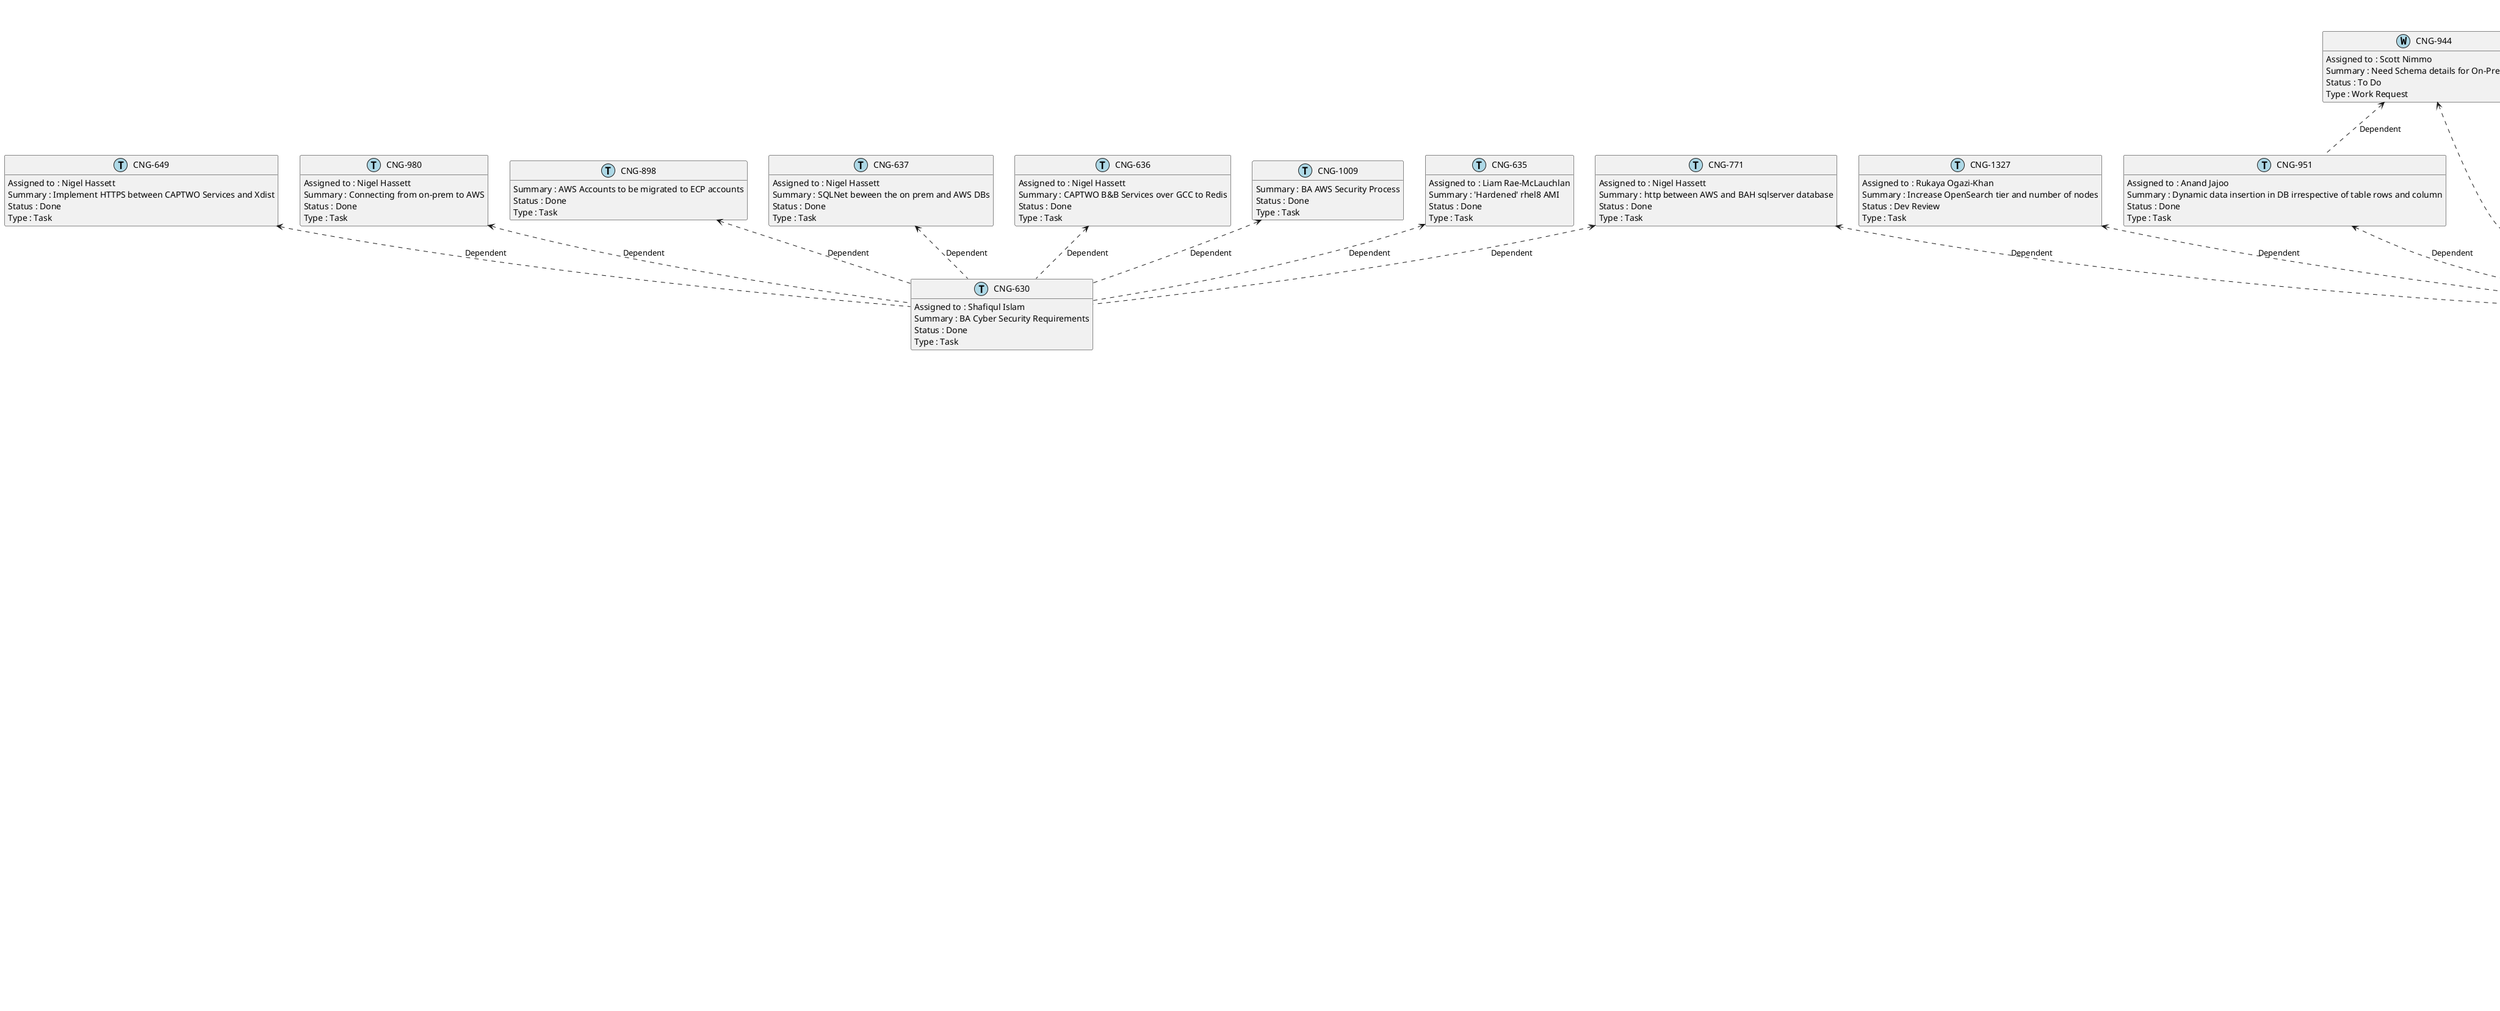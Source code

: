 @startuml
'https://plantuml.com/class-diagram

' GENERATE CLASS DIAGRAM ===========
' Generated at    : Fri May 03 10:09:58 CEST 2024

title Jira Tickets for Link Type Dependent
hide empty members

legend
Jira Ticket Status
----
(QA) : 2
(IN UAT) : 2
(In Review (migrated)) : 1
(Done) : 147
(To Do) : 72
(Dev Review) : 3
(In Progress) : 43
(In System Test) : 1
(Resolved (Closed)) : 2
(Design Review) : 3
----
Jira Ticket Types
----
(Task) : 220
(Work Request) : 1
(Bug) : 3
(Sub-task) : 50
(Impediment (Issue)) : 2
end legend


' Tickets =======
class "CNG-1327" << (T,lightblue) >> {
  Assigned to : Rukaya Ogazi-Khan
  Summary : Increase OpenSearch tier and number of nodes 
  Status : Dev Review
  Type : Task
}

class "CNG-1204" << (T,lightblue) >> {
  Assigned to : Paolo Brunasti
  Summary : Check Docker Image Source
  Status : Done
  Type : Task
}

class "CNG-530" << (T,lightblue) >> {
  Assigned to : Rukaya Ogazi-Khan
  Summary : Integrating SonarCloud into CI/CD Pipeline
  Status : To Do
  Type : Task
}

class "CNG-771" << (T,lightblue) >> {
  Assigned to : Nigel Hassett
  Summary : http between AWS and BAH sqlserver database
  Status : Done
  Type : Task
}

class "CNG-1205" << (T,lightblue) >> {
  Assigned to : Sivagami S
  Summary : POC for Open Search Ingestion pipeline
  Status : Done
  Type : Task
}

class "CNG-1202" << (T,lightblue) >> {
  Assigned to : Sivagami S
  Summary : Test the connectivity for OS endpoint from stack04
  Status : To Do
  Type : Task
}

class "CNG-773" << (T,lightblue) >> {
  Assigned to : Merin Joseph
  Summary : CNG - Batch (CAPTWO) - Impacted Component - LLD, Service -CR -Special Offers- Impact and Analysis 
  Status : In Progress
  Type : Task
}

class "CNG-531" << (T,lightblue) >> {
  Assigned to : Anand Dixit
  Summary : Send Full API LLD to Iberia when fully complete
  Status : To Do
  Type : Task
}

class "CNG-533" << (T,lightblue) >> {
  Assigned to : Anand Dixit
  Summary : Burst and Batch Controller- CAP2-ASY04-42 release 
  Status : In Progress
  Type : Task
}

class "CNG-657" << (I,orange) >> {
  Assigned to : Shafiqul Islam
  Summary : CNG - Housekeeping - Impacted Component - On Premise Database, Infrastructure/Connectivity/Version-1 Tasks - housekeeping connectivity to on prem database to be fixed by Version 1 
  Status : Resolved (Closed)
  Type : Impediment (Issue)
}

class "CNG-535" << (T,lightblue) >> {
  Assigned to : Anand Dixit
  Summary : Live server log analysis for SOLR responses.
  Status : Done
  Type : Task
}

class "CNG-898" << (T,lightblue) >> {
  Summary : AWS Accounts to be migrated to ECP accounts
  Status : Done
  Type : Task
}

class "CNG-656" << (I,orange) >> {
  Assigned to : Shafiqul Islam
  Summary : Reg connectivity between higher env and ELK stack for reg/UAT, pre live and live to be checked by Version 1 
  Status : Resolved (Closed)
  Type : Impediment (Issue)
}

class "CNG-670" << (S,lightblue) >> {
  Assigned to : Merin Joseph
  Summary : Merin to check with monitoring team on increasing threshold limit for monitor from 500.
  Status : To Do
  Type : Sub-task
}

class "CNG-548" << (T,lightblue) >> {
  Assigned to : Sushant Khandelwal
  Summary : B/W compatible SOLR UAT set up
  Status : In Progress
  Type : Task
}

class "CNG-1217" << (T,lightblue) >> {
  Assigned to : Rukaya Ogazi-Khan
  Summary : Create DNS Design
  Status : To Do
  Type : Task
}

class "CNG-1218" << (T,lightblue) >> {
  Assigned to : Nigel Hassett
  Summary : Raise DNS Request to CSC
  Status : To Do
  Type : Task
}

class "CNG-785" << (T,lightblue) >> {
  Assigned to : BharathKum Sarangarajan
  Summary : Endpoint update in Akamai
  Status : In Progress
  Type : Task
}

class "CNG-542" << (T,lightblue) >> {
  Assigned to : Abinaya Arumugasamy
  Summary : Solr - XML & JSON Response Format Analysis & Requirements 
  Status : Done
  Type : Task
}

class "CNG-786" << (T,lightblue) >> {
  Summary : SOLR API Response Time
  Status : To Do
  Type : Task
}

class "CNG-789" << (T,lightblue) >> {
  Summary : Hotel Packages Service
  Status : Done
  Type : Task
}

class "CNG-547" << (T,lightblue) >> {
  Assigned to : Abinaya Arumugasamy
  Summary : B/W compatible SIP UAT set up
  Status : Done
  Type : Task
}

class "CNG-667" << (S,lightblue) >> {
  Summary : batch jobs need to be in place before loud live
  Status : In Progress
  Type : Sub-task
}

class "CNG-637" << (T,lightblue) >> {
  Assigned to : Nigel Hassett
  Summary : SQLNet beween the on prem and AWS DBs
  Status : Done
  Type : Task
}

class "CNG-636" << (T,lightblue) >> {
  Assigned to : Nigel Hassett
  Summary : CAPTWO B&B Services over GCC to Redis
  Status : Done
  Type : Task
}

class "CNG-757" << (S,lightblue) >> {
  Summary : Other Common Components in AWS 
  Status : Done
  Type : Sub-task
}

class "CNG-1309" << (T,lightblue) >> {
  Assigned to : Shafiqul Islam
  Summary : Raise Requests for Staging ECP AWS Account
  Status : To Do
  Type : Task
}

class "CNG-638" << (T,lightblue) >> {
  Assigned to : Sushant Khandelwal
  Summary : Error code mismatches identified - Design SIP API
  Status : Done
  Type : Task
}

class "CNG-1307" << (T,lightblue) >> {
  Assigned to : Shafiqul Islam
  Summary : Raise Requests for Dev ECP AWS Account
  Status : Done
  Type : Task
}

class "CNG-1308" << (T,lightblue) >> {
  Assigned to : Shafiqul Islam
  Summary : Raise Requests for Test/UAT ECP AWS Account
  Status : To Do
  Type : Task
}

class "CNG-1306" << (T,lightblue) >> {
  Assigned to : BharathKum Sarangarajan
  Summary : Deploy Final Version of Code to Fargate
  Status : Done
  Type : Task
}

class "CNG-750" << (S,lightblue) >> {
  Summary : Car Packages (FC) & Cars Only (CO) Layer
  Status : Done
  Type : Sub-task
}

class "CNG-1303" << (T,lightblue) >> {
  Assigned to : Rukaya Ogazi-Khan
  Summary : AWS Release Strategy 
  Status : To Do
  Type : Task
}

class "CNG-870" << (T,lightblue) >> {
  Assigned to : Rukaya Ogazi-Khan
  Summary : AWS Application Configuration Automation
  Status : To Do
  Type : Task
}

class "CNG-752" << (S,lightblue) >> {
  Summary : Logging Mechanism
  Status : Done
  Type : Sub-task
}

class "CNG-873" << (T,lightblue) >> {
  Assigned to : Paolo Brunasti
  Summary : Design Tracker 
  Status : In Progress
  Type : Task
}

class "CNG-630" << (T,lightblue) >> {
  Assigned to : Shafiqul Islam
  Summary : BA Cyber Security Requirements 
  Status : Done
  Type : Task
}

class "CNG-1302" << (T,lightblue) >> {
  Assigned to : BharathKum Sarangarajan
  Summary : Resolve Issuse Identified by SonarCloud
  Status : Done
  Type : Task
}

class "CNG-875" << (T,lightblue) >> {
  Assigned to : BharathKum Sarangarajan
  Summary : Version 1 Questions 
  Status : Done
  Type : Task
}

class "CNG-754" << (S,lightblue) >> {
  Assigned to : Amreen Fathima
  Summary : API Gateway
  Status : Done
  Type : Sub-task
}

class "CNG-874" << (T,lightblue) >> {
  Assigned to : Abdul Kader Nabil
  Summary : CNG - SOLR API- Impacted Component - LLD, Layers, Lambda - CR - b/w Solr ^ (boost) Logic
  Status : In Progress
  Type : Task
}

class "CNG-998" << (T,lightblue) >> {
  Summary : AWS Lambda - Staging Requirements 
  Status : Done
  Type : Task
}

class "CNG-756" << (S,lightblue) >> {
  Assigned to : Sushant Khandelwal
  Summary : Application Load Balancer 
  Status : Done
  Type : Sub-task
}

class "CNG-635" << (T,lightblue) >> {
  Assigned to : Liam Rae-McLauchlan
  Summary : 'Hardened' rhel8 AMI 
  Status : Done
  Type : Task
}

class "CNG-634" << (T,lightblue) >> {
  Assigned to : Nigel Hassett
  Summary : resolve connectivity from captwov2 stack 4 batch controller to call xdist APC
  Status : Done
  Type : Task
}

class "CNG-527" << (T,lightblue) >> {
  Assigned to : Sushant Khandelwal
  Summary : Expiry time for messages in Redis
  Status : Done
  Type : Task
}

class "CNG-528" << (T,lightblue) >> {
  Assigned to : Sushant Khandelwal
  Summary : CNG - Batch - Redis - ST -Redis error monitoring in Batch Controller
  Status : Done
  Type : Task
}

class "CNG-649" << (T,lightblue) >> {
  Assigned to : Nigel Hassett
  Summary : Implement HTTPS between CAPTWO Services and Xdist
  Status : Done
  Type : Task
}

class "CNG-761" << (T,lightblue) >> {
  Summary : B/W compatible SOLR/SIP API environment set up/config
  Status : Done
  Type : Task
}

class "CNG-760" << (T,lightblue) >> {
  Assigned to : Shafiqul Islam
  Summary : CNG - Housekeeping - Impacted Component - Infrastructure/Connectivity/Version-1 Tasks Housekeeping Connectivity
  Status : In Progress
  Type : Task
}

class "CNG-884" << (T,lightblue) >> {
  Assigned to : Jayanth Vignesh
  Summary : SIP build external review comments incorporation 
  Status : Done
  Type : Task
}

class "CNG-1310" << (T,lightblue) >> {
  Assigned to : Shafiqul Islam
  Summary : Raise Requests for Prod ECP AWS Account
  Status : To Do
  Type : Task
}

class "CNG-1311" << (T,lightblue) >> {
  Summary : Raise Firewall Rules for ECP AWS Accounts 
  Status : To Do
  Type : Task
}

class "CNG-643" << (T,lightblue) >> {
  Assigned to : Amreen Fathima
  Summary : SOLR test scripts preparation and review 
  Status : Done
  Type : Task
}

class "CNG-645" << (T,lightblue) >> {
  Assigned to : Jayanth Vignesh
  Summary : CNG - SOLR API -  CR - SOLR javabin response format 
  Status : In Progress
  Type : Task
}

class "CNG-581" << (S,lightblue) >> {
  Assigned to : Abdul Kader Nabil
  Summary : Analysis of different Pax mix from the cache & age ranges in Full API
  Status : Done
  Type : Sub-task
}

class "CNG-580" << (S,lightblue) >> {
  Assigned to : Nigel Hassett
  Summary : Live server log user analysis for SOLR responses for bahpricefeed handlers 
  Status : Done
  Type : Sub-task
}

class "CNG-583" << (S,lightblue) >> {
  Assigned to : Merin Joseph
  Summary : SIP B/W Compatible API Design
  Status : Done
  Type : Sub-task
}

class "CNG-1095" << (T,lightblue) >> {
  Assigned to : BharathKum Sarangarajan
  Summary : Update CNG-AWS Configurations 
  Status : Done
  Type : Task
}

class "CNG-590" << (S,lightblue) >> {
  Assigned to : Shafiqul Islam
  Summary : BA Holidays Pricing Cache API (Full API) - Build
  Status : To Do
  Type : Sub-task
}

class "CNG-1096" << (T,lightblue) >> {
  Assigned to : BharathKum Sarangarajan
  Summary : Reformat LLD 
  Status : Done
  Type : Task
}

class "CNG-592" << (S,lightblue) >> {
  Assigned to : Anand Dixit
  Summary : Full API UAT
  Status : To Do
  Type : Sub-task
}

class "CNG-1094" << (T,lightblue) >> {
  Assigned to : BharathKum Sarangarajan
  Summary : Revise LLD to make it more concise 
  Status : Done
  Type : Task
}

class "CNG-909" << (T,lightblue) >> {
  Assigned to : BharathKum Sarangarajan
  Summary : SOLR - AWS Environment Variables & Configuration Parameters
  Status : Done
  Type : Task
}

class "CNG-908" << (T,lightblue) >> {
  Assigned to : BharathKum Sarangarajan
  Summary : Cache Endpoint Access Configuration
  Status : In Progress
  Type : Task
}

class "CNG-903" << (T,lightblue) >> {
  Summary : Implement NFRs
  Status : Done
  Type : Task
}

class "CNG-902" << (T,lightblue) >> {
  Assigned to : Rukaya Ogazi-Khan
  Summary : Cache Endpoint Access Configuration Automation
  Status : To Do
  Type : Task
}

class "CNG-904" << (B,red) >> {
  Assigned to : Sulafa Malik
  Summary : Difference in SOLR response between Live and Dev when the resultset is empty
  Status : IN UAT
  Type : Bug
}

class "CNG-585" << (S,lightblue) >> {
  Assigned to : Anand Dixit
  Summary : SIP B/W Compatible API SIT
  Status : Done
  Type : Sub-task
}

class "CNG-584" << (S,lightblue) >> {
  Assigned to : Merin Joseph
  Summary : SIP B/W Compatible API Build
  Status : Done
  Type : Sub-task
}

class "CNG-586" << (S,lightblue) >> {
  Assigned to : Anand Dixit
  Summary : SIP UAT
  Status : Done
  Type : Sub-task
}

class "CNG-589" << (S,lightblue) >> {
  Assigned to : Shafiqul Islam
  Summary : BA Holidays Pricing Cache API (Full API) - Design
  Status : In Progress
  Type : Sub-task
}

class "CNG-1099" << (T,lightblue) >> {
  Assigned to : BharathKum Sarangarajan
  Summary : Transfer CNG-AWS Configurations file to Confluence 
  Status : Done
  Type : Task
}

class "CNG-1185" << (T,lightblue) >> {
  Assigned to : Rukaya Ogazi-Khan
  Summary : AWS Support Requirements
  Status : To Do
  Type : Task
}

class "CNG-1186" << (T,lightblue) >> {
  Assigned to : Shafiqul Islam
  Summary : End to End Support Model
  Status : In Progress
  Type : Task
}

class "CNG-1184" << (T,lightblue) >> {
  Assigned to : Rukaya Ogazi-Khan
  Summary : Create Secret manager in ECP account
  Status : In Progress
  Type : Task
}

class "CNG-561" << (T,lightblue) >> {
  Assigned to : Abinaya Arumugasamy
  Summary : SOLAR API Data Mapping - SIT
  Status : Done
  Type : Task
}

class "CNG-560" << (S,lightblue) >> {
  Summary : Solr API - Release Activities/Prerequisites 
  Status : To Do
  Type : Sub-task
}

class "CNG-1180" << (T,lightblue) >> {
  Assigned to : Rukaya Ogazi-Khan
  Summary : Create param store in ECP account
  Status : In Progress
  Type : Task
}

class "CNG-559" << (S,lightblue) >> {
  Assigned to : Sulafa Malik
  Summary : Solr API - UAT
  Status : To Do
  Type : Sub-task
}

class "CNG-673" << (S,lightblue) >> {
  Summary : CNG-527 : Expiry time for messages in Redis 
  Status : Done
  Type : Sub-task
}

class "CNG-794" << (T,lightblue) >> {
  Assigned to : Sushant Khandelwal
  Summary : Endpoint update in F5
  Status : Done
  Type : Task
}

class "CNG-674" << (S,lightblue) >> {
  Assigned to : Amreen Fathima
  Summary : CNG-528 : Redis error monitoring in Batch Controller 
  Status : Done
  Type : Sub-task
}

class "CNG-556" << (S,lightblue) >> {
  Assigned to : Shafiqul Islam
  Summary : Solr API - Analysis & Design
  Status : Dev Review
  Type : Sub-task
}

class "CNG-558" << (S,lightblue) >> {
  Summary : Solr API - SIT
  Status : To Do
  Type : Sub-task
}

class "CNG-1188" << (T,lightblue) >> {
  Assigned to : Rukaya Ogazi-Khan
  Summary : Create Ingestion pipeline in ECP account
  Status : Done
  Type : Task
}

class "CNG-557" << (S,lightblue) >> {
  Assigned to : Shafiqul Islam
  Summary : Solr API - Build
  Status : In Progress
  Type : Sub-task
}

class "CNG-1194" << (T,lightblue) >> {
  Assigned to : Sulafa Malik
  Summary : CNG - SOLR API - Test Case Review
  Status : Done
  Type : Task
}

class "CNG-1195" << (T,lightblue) >> {
  Assigned to : Rukaya Ogazi-Khan
  Summary : Docker image creation for CNG App
  Status : In Progress
  Type : Task
}

class "CNG-1198" << (T,lightblue) >> {
  Assigned to : Rukaya Ogazi-Khan
  Summary : Provision multiple environments in ECP dev account
  Status : In Progress
  Type : Task
}

class "CNG-689" << (S,lightblue) >> {
  Summary : CNG - Common - Performance Testing - Batch & Burst Controller
  Status : QA
  Type : Sub-task
}

class "CNG-1284" << (T,lightblue) >> {
  Assigned to : BharathKum Sarangarajan
  Summary : Populate Parameter Store Values 
  Status : Done
  Type : Task
}

class "CNG-1163" << (T,lightblue) >> {
  Assigned to : Shafiqul Islam
  Summary : Raise Requests for ECP AWS Accounts 
  Status : To Do
  Type : Task
}

class "CNG-1285" << (T,lightblue) >> {
  Assigned to : BharathKum Sarangarajan
  Summary : Populate Secret Manager Values
  Status : In Progress
  Type : Task
}

class "CNG-1282" << (T,lightblue) >> {
  Assigned to : Deepak Ingwale
  Summary : Crete clear document on how to deploy and test SolrAPI locally
  Status : Done
  Type : Task
}

class "CNG-1280" << (T,lightblue) >> {
  Assigned to : Rukaya Ogazi-Khan
  Summary : Network Design Diagram
  Status : To Do
  Type : Task
}

class "CNG-815" << (S,lightblue) >> {
  Summary : Solr API - NFT
  Status : To Do
  Type : Sub-task
}

class "CNG-814" << (S,lightblue) >> {
  Summary : Solr API - Environment Set Up & Configuration 
  Status : In Progress
  Type : Sub-task
}

class "CNG-817" << (T,lightblue) >> {
  Summary : SOLR API JSON Response Format - Design
  Status : Done
  Type : Task
}

class "CNG-816" << (T,lightblue) >> {
  Summary : Data Mapping for SOLR API - Design
  Status : Done
  Type : Task
}

class "CNG-819" << (T,lightblue) >> {
  Summary : SOLR API XML Response Format - Design
  Status : Done
  Type : Task
}

class "CNG-939" << (S,lightblue) >> {
  Summary : SIP - Environment Set up  & Configuration 
  Status : Done
  Type : Sub-task
}

class "CNG-818" << (T,lightblue) >> {
  Assigned to : BharathKum Sarangarajan
  Summary : SOLR Javabin Response Format - Analysis & Design
  Status : Done
  Type : Task
}

class "CNG-930" << (T,lightblue) >> {
  Summary : SIP - Baseline & Sign Off LLD
  Status : Done
  Type : Task
}

class "CNG-1288" << (T,lightblue) >> {
  Assigned to : Rukaya Ogazi-Khan
  Summary : Mapping CAPTWO Stack04 AWS Envs to CNG AWS Envs
  Status : In Progress
  Type : Task
}

class "CNG-932" << (T,lightblue) >> {
  Summary : Token Authorizer - Baseline & Sign Off LLD
  Status : To Do
  Type : Task
}

class "CNG-1286" << (T,lightblue) >> {
  Assigned to : Dileep
  Summary : Raise firewall request to connect to ecp-dev01 environment
  Status : To Do
  Type : Task
}

class "CNG-1044" << (S,lightblue) >> {
  Assigned to : Sushant Khandelwal
  Summary : AWS inspector warnings for CNG
  Status : In Progress
  Type : Sub-task
}

class "CNG-1165" << (T,lightblue) >> {
  Assigned to : Hamida Rehman
  Summary : Interim LLD review 2
  Status : Done
  Type : Task
}

class "CNG-931" << (T,lightblue) >> {
  Summary : Full API - Baseline & Sign Off LLD
  Status : Done
  Type : Task
}

class "CNG-1166" << (T,lightblue) >> {
  Assigned to : Hamida Rehman
  Summary : Interim LLD review 3
  Status : Done
  Type : Task
}

class "CNG-1296" << (T,lightblue) >> {
  Assigned to : Deepak Ingwale
  Summary : Merge Solr API and Common Library code to Main branch (raise a Jira ticket if there are any issues)
  Status : Done
  Type : Task
}

class "CNG-1293" << (T,lightblue) >> {
  Assigned to : Shafiqul Islam
  Summary : ECP AWS Accounts and Environments Setup - Prod
  Status : To Do
  Type : Task
}

class "CNG-1294" << (T,lightblue) >> {
  Assigned to : Sivagami S
  Summary : Create Cross Account Ingestion Pipeline Roles for Stack04 and OpenSearch
  Status : Done
  Type : Task
}

class "CNG-1173" << (S,lightblue) >> {
  Summary : Solr API - BAU Support Requirements 
  Status : To Do
  Type : Sub-task
}

class "CNG-1291" << (T,lightblue) >> {
  Assigned to : Shafiqul Islam
  Summary : ECP AWS Accounts and Environments Setup - UAT
  Status : To Do
  Type : Task
}

class "CNG-1292" << (T,lightblue) >> {
  Assigned to : Shafiqul Islam
  Summary : ECP AWS Accounts and Environments Setup - Staging
  Status : To Do
  Type : Task
}

class "CNG-1290" << (T,lightblue) >> {
  Assigned to : Shafiqul Islam
  Summary : ECP AWS Accounts and Environments Setup - Dev
  Status : To Do
  Type : Task
}

class "CNG-703" << (S,lightblue) >> {
  Assigned to : Shafiqul Islam
  Summary : CNG - Full API- Lambda - ST- API / Lambda testing
  Status : Done
  Type : Sub-task
}

class "CNG-824" << (T,lightblue) >> {
  Summary : CNG - SOLR API- Lambda - ST- XML Response Format 
  Status : In Progress
  Type : Task
}

class "CNG-944" << (W,lightblue) >> {
  Assigned to : Scott Nimmo
  Summary : Need Schema details for On-Prem DB 
  Status : To Do
  Type : Work Request
}

class "CNG-702" << (S,lightblue) >> {
  Assigned to : Shafiqul Islam
  Summary : Create DNS & certificates for BAH Cache
  Status : Done
  Type : Sub-task
}

class "CNG-823" << (T,lightblue) >> {
  Assigned to : Dhanish Kumar
  Summary : Sorting of sfield and PT (geo filter)(CR) - SIT
  Status : Done
  Type : Task
}

class "CNG-947" << (T,lightblue) >> {
  Assigned to : BharathKum Sarangarajan
  Summary : Solr - AWS Parameter Store - Design
  Status : Done
  Type : Task
}

class "CNG-705" << (S,lightblue) >> {
  Assigned to : Shafiqul Islam
  Summary : CNG - Full API- Layers - ST- Name change in 2 layers used by lambda
  Status : Done
  Type : Sub-task
}

class "CNG-826" << (T,lightblue) >> {
  Assigned to : Merin Joseph
  Summary : Implement control M in production
  Status : To Do
  Type : Task
}

class "CNG-704" << (S,lightblue) >> {
  Assigned to : Shafiqul Islam
  Summary : CNG - Batch (CAPTWO), All API- Impacted Component - Elastic Search, Kibana, Infrastructure/Connectivity/Version-1 Tasks - Adopt HTTPS between internal ELK services
  Status : Done
  Type : Sub-task
}

class "CNG-825" << (T,lightblue) >> {
  Summary : CNG - SOLR API- Lambda - ST- Javebin Response Format
  Status : To Do
  Type : Task
}

class "CNG-949" << (T,lightblue) >> {
  Summary : CNG - SOLR API- AWS Parameter Store - ST 
  Status : To Do
  Type : Task
}

class "CNG-948" << (T,lightblue) >> {
  Assigned to : Sushant Khandelwal
  Summary : Solr - AWS Parameter Store - Build
  Status : Done
  Type : Task
}

class "CNG-820" << (T,lightblue) >> {
  Summary : Sorting of sfield and PT (geo filter)(CR) - Design
  Status : Done
  Type : Task
}

class "CNG-1179" << (T,lightblue) >> {
  Assigned to : Rukaya Ogazi-Khan
  Summary : Create AWS Infra LLD
  Status : To Do
  Type : Task
}

class "CNG-940" << (S,lightblue) >> {
  Summary : Full API Environment Set Up & Configuration 
  Status : To Do
  Type : Sub-task
}

class "CNG-943" << (T,lightblue) >> {
  Summary : SIP - Akamai flow to be added - Design
  Status : Done
  Type : Task
}

class "CNG-701" << (S,lightblue) >> {
  Assigned to : Shafiqul Islam
  Summary : CNG - Full API- Kibana - ST- (ELK) Kibana Access
  Status : Done
  Type : Sub-task
}

class "CNG-1297" << (T,lightblue) >> {
  Assigned to : BharathKum Sarangarajan
  Summary : CNG- SOLR API - Profile file contained no credentials for profile 'read-ssm': ProfileFile(sections=[])
  Status : Done
  Type : Task
}

class "CNG-822" << (T,lightblue) >> {
  Assigned to : Sankaranarayanan Kopparasukavi
  Summary : SOLR API Javabin Response Format - Build
  Status : Done
  Type : Task
}

class "CNG-821" << (T,lightblue) >> {
  Summary : SOLR API JSON Response Format - Build
  Status : Done
  Type : Task
}

class "CNG-1262" << (T,lightblue) >> {
  Assigned to : Dileep
  Summary : Update Route Tables on the Service VPC to map to TGW Attachement 
  Status : Done
  Type : Task
}

class "CNG-1263" << (T,lightblue) >> {
  Assigned to : Dileep
  Summary : Test connectivity between CAPTWO to OpenSearch Account - Infra Team
  Status : Done
  Type : Task
}

class "CNG-1260" << (T,lightblue) >> {
  Assigned to : Rukaya Ogazi-Khan
  Summary : Update Confluence page with Firewall Rules in Confluence 
  Status : In Progress
  Type : Task
}

class "CNG-1261" << (T,lightblue) >> {
  Assigned to : Shafiqul Islam
  Summary : Request the Transit Gateway Attachement to attached our Service VPC (for East-West Attachment) to GCC Team
  Status : Done
  Type : Task
}

class "CNG-919" << (T,lightblue) >> {
  Summary : Solr - NOT(!) Logic - Build
  Status : Done
  Type : Task
}

class "CNG-914" << (T,lightblue) >> {
  Summary : Log Analysis 
  Status : Done
  Type : Task
}

class "CNG-913" << (T,lightblue) >> {
  Assigned to : Dheeraj Kumar
  Summary : Review Comments & Baselined Sections of LLDs
  Status : Done
  Type : Task
}

class "CNG-916" << (B,red) >> {
  Assigned to : Stephy Aniyan
  Summary : SOLr b/w - differences in default response type for some handlers between live and dev
  Status : In System Test
  Type : Bug
}

class "CNG-918" << (T,lightblue) >> {
  Summary : Solr - NOT(!) Logic - Design
  Status : Done
  Type : Task
}

class "CNG-596" << (S,lightblue) >> {
  Assigned to : Anand Dixit
  Summary : Common API Build
  Status : In Progress
  Type : Sub-task
}

class "CNG-1268" << (T,lightblue) >> {
  Assigned to : BharathKum Sarangarajan
  Summary : Test GitHub Application Pipeline
  Status : To Do
  Type : Task
}

class "CNG-1147" << (T,lightblue) >> {
  Assigned to : BharathKum Sarangarajan
  Summary : Impact assess application design based on new AWS infra
  Status : Done
  Type : Task
}

class "CNG-1269" << (T,lightblue) >> {
  Assigned to : BharathKum Sarangarajan
  Summary : Deploy standalone java program in ec2 instance in ecp account(where Opensearch is deployed) and test connectivity with opensearch(Timeboxed POC).
  Status : Done
  Type : Task
}

class "CNG-597" << (T,lightblue) >> {
  Assigned to : Anand Jajoo
  Summary : Sorting of sfield and PT (geo filter)(CR) - Build
  Status : Done
  Type : Task
}

class "CNG-1266" << (T,lightblue) >> {
  Summary : AWS CAPTWO Account Connectivity to AWS OpenSearch Account - Staging Environment
  Status : To Do
  Type : Task
}

class "CNG-1267" << (T,lightblue) >> {
  Summary : AWS CAPTWO Account Connectivity to AWS OpenSearch Account - Production Environment
  Status : To Do
  Type : Task
}

class "CNG-599" << (T,lightblue) >> {
  Assigned to : Abinaya Arumugasamy
  Summary : Full API data mapping review with Jon 
  Status : Done
  Type : Task
}

class "CNG-910" << (T,lightblue) >> {
  Assigned to : Abinaya Arumugasamy
  Summary : SIP - Environment Variables & Configuration Parameters
  Status : Done
  Type : Task
}

class "CNG-1264" << (T,lightblue) >> {
  Assigned to : BharathKum Sarangarajan
  Summary : Test connectivity between CAPTWO to OpenSearch Account - App Team
  Status : To Do
  Type : Task
}

class "CNG-1265" << (T,lightblue) >> {
  Summary : AWS CAPTWO Account Connectivity to AWS OpenSearch Account - Test Environment
  Status : To Do
  Type : Task
}

class "CNG-1144" << (T,lightblue) >> {
  Assigned to : Hamida Rehman
  Summary : Initial external LLD review
  Status : Done
  Type : Task
}

class "CNG-1152" << (T,lightblue) >> {
  Assigned to : Deepak Ingwale
  Summary : Dockerize
  Status : Done
  Type : Task
}

class "CNG-1271" << (T,lightblue) >> {
  Assigned to : BharathKum Sarangarajan
  Summary : Complete code changes in evm-bahem and deploy in stack04 cloud and test end to end connectivity from cross account
  Status : To Do
  Type : Task
}

class "CNG-1150" << (T,lightblue) >> {
  Assigned to : Deepak Ingwale
  Summary : Push to Fargate
  Status : Done
  Type : Task
}

class "CNG-1272" << (T,lightblue) >> {
  Assigned to : BharathKum Sarangarajan
  Summary : Stubbing/logging to be taken care as per current CAPTWO framework
  Status : In Progress
  Type : Task
}

class "CNG-1030" << (S,lightblue) >> {
  Assigned to : Pratik Desai
  Summary : Internal Code Review for SOLR API first and capture review comments in Git Hub
  Status : In Review (migrated)
  Type : Sub-task
}

class "CNG-1270" << (T,lightblue) >> {
  Assigned to : Shafiqul Islam
  Summary : Setup meeting with Cyber to agree on the approach
  Status : Done
  Type : Task
}

class "CNG-809" << (S,lightblue) >> {
  Summary : Token Authorizer - Full API LLD 
  Status : Done
  Type : Sub-task
}

class "CNG-923" << (T,lightblue) >> {
  Assigned to : Deepak Ingwale
  Summary : Solr - NOT(-) Logic - Build
  Status : Done
  Type : Task
}

class "CNG-922" << (T,lightblue) >> {
  Summary : Solr - NOT(-) Logic - Design
  Status : Done
  Type : Task
}

class "CNG-924" << (T,lightblue) >> {
  Summary : CNG - SOLR API- Lambda - ST-NOT(-) Logic 
  Status : To Do
  Type : Task
}

class "CNG-806" << (T,lightblue) >> {
  Assigned to : Abinaya Arumugasamy
  Summary : SOLR API XML Response Format - Build
  Status : Done
  Type : Task
}

class "CNG-927" << (T,lightblue) >> {
  Assigned to : Deepak Ingwale
  Summary : Solr - ^(boost) Logic - Build
  Status : Done
  Type : Task
}

class "CNG-926" << (T,lightblue) >> {
  Summary : Solr - ^(boost) Logic - Design
  Status : Done
  Type : Task
}

class "CNG-805" << (T,lightblue) >> {
  Summary : AWS Logging & Monitoring 
  Status : To Do
  Type : Task
}

class "CNG-929" << (T,lightblue) >> {
  Summary : Solr - Baseline & Sign Off LLD 
  Status : Done
  Type : Task
}

class "CNG-928" << (T,lightblue) >> {
  Summary : CNG - SOLR API- Lambda - ST- ^(boost) Logic
  Status : To Do
  Type : Task
}

class "CNG-807" << (T,lightblue) >> {
  Assigned to : Amreen Fathima
  Summary : CNG - SOLR API- Lambda - ST- JSON Response Format
  Status : In Progress
  Type : Task
}

class "CNG-1277" << (T,lightblue) >> {
  Assigned to : Deepak Ingwale
  Summary : Run Snyk and Remediate Identified Vulnerabilities
  Status : To Do
  Type : Task
}

class "CNG-1278" << (T,lightblue) >> {
  Assigned to : Deepak Ingwale
  Summary : Review remediated and outstanding vulnerabilities with Dimtris 
  Status : To Do
  Type : Task
}

class "CNG-920" << (T,lightblue) >> {
  Summary : Solr - NOT(!) Logic - SIT
  Status : Done
  Type : Task
}

class "CNG-1276" << (T,lightblue) >> {
  Assigned to : Deepak Ingwale
  Summary : Snyk CD Request 
  Status : Done
  Type : Task
}

class "CNG-1155" << (T,lightblue) >> {
  Assigned to : Rukaya Ogazi-Khan
  Summary : Define ECP AWS Accounts 
  Status : In Progress
  Type : Task
}

class "CNG-1362" << (T,lightblue) >> {
  Summary : Full API - Applicaiton Code Prerequisites 
  Status : To Do
  Type : Task
}

class "CNG-1120" << (T,lightblue) >> {
  Assigned to : BharathKum Sarangarajan
  Summary : Implement SonarQube
  Status : Done
  Type : Task
}

class "CNG-737" << (T,lightblue) >> {
  Summary : Scheduling house keeping jobs on AWS Event bridge - Version 1
  Status : To Do
  Type : Task
}

class "CNG-1008" << (T,lightblue) >> {
  Summary : HouseKeeping AWS - POC
  Status : To Do
  Type : Task
}

class "CNG-1009" << (T,lightblue) >> {
  Summary : BA AWS Security Process
  Status : Done
  Type : Task
}

class "CNG-1369" << (T,lightblue) >> {
  Assigned to : Deepak Ingwale
  Summary : Full API - Application Code Development  
  Status : In Progress
  Type : Task
}

class "CNG-1249" << (T,lightblue) >> {
  Assigned to : Dileep
  Summary : Connect SOLR API Repo to GitHub Packages - PAT Tokens
  Status : Done
  Type : Task
}

class "CNG-1128" << (T,lightblue) >> {
  Assigned to : BharathKum Sarangarajan
  Summary : Place consolidated info from AWS config file to relevant areas
  Status : Done
  Type : Task
}

class "CNG-972" << (T,lightblue) >> {
  Assigned to : Anand Jajoo
  Summary : Internal Review - HLD
  Status : Done
  Type : Task
}

class "CNG-730" << (S,lightblue) >> {
  Assigned to : Sulafa Malik
  Summary : House Keeping UAT
  Status : To Do
  Type : Sub-task
}

class "CNG-1246" << (T,lightblue) >> {
  Assigned to : Rukaya Ogazi-Khan
  Summary : Update GitHub Pipeline Triggers to align with Branching Strategy 
  Status : To Do
  Type : Task
}

class "CNG-1367" << (T,lightblue) >> {
  Assigned to : Rukaya Ogazi-Khan
  Summary : Full API - External Low Level Design Review 
  Status : To Do
  Type : Task
}

class "CNG-971" << (T,lightblue) >> {
  Assigned to : Rosy Mary
  Summary : High level Design Document Preparation - HLD
  Status : Done
  Type : Task
}

class "CNG-1247" << (T,lightblue) >> {
  Assigned to : BharathKum Sarangarajan
  Summary : Solr API - Configuration Code for Build Pipeline
  Status : Done
  Type : Task
}

class "CNG-1368" << (T,lightblue) >> {
  Assigned to : Surya Prakash Bhallamudi
  Summary : Full API - External Application Code Review 
  Status : To Do
  Type : Task
}

class "CNG-732" << (S,lightblue) >> {
  Assigned to : Anand Dixit
  Summary : Loud Live Requirements 
  Status : In Progress
  Type : Sub-task
}

class "CNG-974" << (T,lightblue) >> {
  Assigned to : Pragya Singhal
  Summary : Return the full results set regardless of result size from ES and insertion of records into the destination table w.r.t ES results which may contain commas ,wildcards etc.
  Status : To Do
  Type : Task
}

class "CNG-1123" << (T,lightblue) >> {
  Assigned to : Deepak Ingwale
  Summary : Solr API - External code review 
  Status : Done
  Type : Task
}

class "CNG-1244" << (T,lightblue) >> {
  Assigned to : Rukaya Ogazi-Khan
  Summary : Add build alerts and notifications to the pipeline
  Status : To Do
  Type : Task
}

class "CNG-973" << (T,lightblue) >> {
  Assigned to : Jon Funnell
  Summary : External Review - CA HLD
  Status : Done
  Type : Task
}

class "CNG-731" << (S,lightblue) >> {
  Summary : House Keeping Release
  Status : To Do
  Type : Sub-task
}

class "CNG-1245" << (T,lightblue) >> {
  Assigned to : Dileep
  Summary : Create Pipeline to push Common Library to GitHub Packages
  Status : Done
  Type : Task
}

class "CNG-1366" << (T,lightblue) >> {
  Assigned to : Deepak Ingwale
  Summary : Full API - Low Level Design
  Status : In Progress
  Type : Task
}

class "CNG-733" << (T,lightblue) >> {
  Assigned to : Shafiqul Islam
  Summary : AWS Infrastructure
  Status : In Progress
  Type : Task
}

class "CNG-1243" << (T,lightblue) >> {
  Assigned to : Shafiqul Islam
  Summary : Raise request - TGW attachments to establish connectivity between Stack04 dev and BAH ECP dev envs
  Status : Done
  Type : Task
}

class "CNG-1001" << (T,lightblue) >> {
  Summary : Firewall rule for access from Commercial Analysis Lambda to BAH SQL Server at Astral Towers - Version 1 work
  Status : To Do
  Type : Task
}

class "CNG-1122" << (T,lightblue) >> {
  Assigned to : BharathKum Sarangarajan
  Summary : Solr API - Internal code review 
  Status : Done
  Type : Task
}

class "CNG-1251" << (T,lightblue) >> {
  Assigned to : Rukaya Ogazi-Khan
  Summary : Release Tag Approach for Common Library
  Status : To Do
  Type : Task
}

class "CNG-1372" << (T,lightblue) >> {
  Assigned to : Narayana Golla
  Summary : Full API - Low-Level Design - Iberia Deeplinks
  Status : In Progress
  Type : Task
}

class "CNG-1370" << (T,lightblue) >> {
  Assigned to : Deepak Ingwale
  Summary : Full API - Application Code Development - Iberia Deeplinks  
  Status : Design Review
  Type : Task
}

class "CNG-1250" << (T,lightblue) >> {
  Assigned to : Rukaya Ogazi-Khan
  Summary : Connect SOLR API Repo to GitHub Packages - GitHub App
  Status : To Do
  Type : Task
}

class "CNG-1371" << (T,lightblue) >> {
  Assigned to : Deepak Ingwale
  Summary : Full API - External Application Code Development - Iberia Deeplinks Review
  Status : To Do
  Type : Task
}

class "CNG-868" << (T,lightblue) >> {
  Assigned to : Shafiqul Islam
  Summary : CNG - SOLR API- Impacted Component - LLD, Layers, Lambda- CR - b/w Solr NOT(-) Logic
  Status : Done
  Type : Task
}

class "CNG-749" << (S,lightblue) >> {
  Summary : Hotel Packages (FH) & Hotels Only (HO) Layer
  Status : Done
  Type : Sub-task
}

class "CNG-869" << (T,lightblue) >> {
  Assigned to : BharathKum Sarangarajan
  Summary : AWS Application Configuration 
  Status : Done
  Type : Task
}

class "CNG-508" << (T,lightblue) >> {
  Assigned to : Rukaya Ogazi-Khan
  Summary : raise firewall rule for access from dev/reg/prelive housekeeping lambda to sublive DP Ground Cost Cache database
  Status : To Do
  Type : Task
}

class "CNG-1259" << (T,lightblue) >> {
  Assigned to : Dileep
  Summary : Request East-West Firewall Rules Set Up to CAPTWO team 
  Status : Done
  Type : Task
}

class "CNG-980" << (T,lightblue) >> {
  Assigned to : Nigel Hassett
  Summary : Connecting from on-prem to AWS
  Status : Done
  Type : Task
}

class "CNG-1018" << (T,lightblue) >> {
  Summary : SIP - IAG Code Review
  Status : Done
  Type : Task
}

class "CNG-1257" << (T,lightblue) >> {
  Assigned to : Dileep
  Summary : Move one of the OpenSearch VPC Endpoints in the Service VPC 
  Status : Done
  Type : Task
}

class "CNG-620" << (T,lightblue) >> {
  Assigned to : Sushant Khandelwal
  Summary : Housekeeping comments
  Status : Design Review
  Type : Task
}

class "CNG-1258" << (T,lightblue) >> {
  Assigned to : Dileep
  Summary : Move the Ingestion Pipeline into the Service VPC - Dileep 
  Status : Done
  Type : Task
}

class "CNG-1255" << (T,lightblue) >> {
  Assigned to : Rukaya Ogazi-Khan
  Summary : Allocate VPC IP Range to the Service VPC from IPAM tool
  Status : Done
  Type : Task
}

class "CNG-742" << (T,lightblue) >> {
  Summary : Common API Build
  Status : To Do
  Type : Task
}

class "CNG-1256" << (T,lightblue) >> {
  Assigned to : Rukaya Ogazi-Khan
  Summary : Update Confluence with Network diagram and details 
  Status : In Progress
  Type : Task
}

class "CNG-1014" << (T,lightblue) >> {
  Assigned to : BharathKum Sarangarajan
  Summary : Example Solr URLs
  Status : Done
  Type : Task
}

class "CNG-1377" << (T,lightblue) >> {
  Summary : Define environments support requirements for CNG/AHP
  Status : To Do
  Type : Task
}

class "CNG-1253" << (T,lightblue) >> {
  Summary : AWS CAPTWO Account Connectivity to AWS OpenSearch Account - All Environments 
  Status : In Progress
  Type : Task
}

class "CNG-624" << (T,lightblue) >> {
  Assigned to : Anand Dixit
  Summary : CNG - Full API - Consumers Document
  Status : To Do
  Type : Task
}

class "CNG-1374" << (T,lightblue) >> {
  Assigned to : Rukaya Ogazi-Khan
  Summary : Full API - External Low-Level Design - Iberia Deeplinks Review 
  Status : To Do
  Type : Task
}

class "CNG-1254" << (T,lightblue) >> {
  Assigned to : Dileep
  Summary : AWS CAPTWO Account Connectivity to AWS OpenSearch Account - Dev Environment  
  Status : In Progress
  Type : Task
}

class "CNG-865" << (T,lightblue) >> {
  Assigned to : Nigel Hassett
  Summary : Firewall rule for access from CNG AWS competitor analysis lambda to BAH sqlserver at Astral Towers
  Status : Done
  Type : Task
}

class "CNG-956" << (T,lightblue) >> {
  Summary : SIP - AWS Parameter Store - Build
  Status : Done
  Type : Task
}

class "CNG-955" << (T,lightblue) >> {
  Summary : SIP - AWS Parameter Store - Design
  Status : Done
  Type : Task
}

class "CNG-716" << (T,lightblue) >> {
  Assigned to : Shafiqul Islam
  Summary : Special Offers
  Status : Done
  Type : Task
}

class "CNG-958" << (T,lightblue) >> {
  Summary : Full API - AWS Parameter Store - Design
  Status : Done
  Type : Task
}

class "CNG-837" << (T,lightblue) >> {
  Assigned to : Sushant Khandelwal
  Summary : SIP AI redirection challenges and alternate approach to authenticate with in CNG SIP API
  Status : Done
  Type : Task
}

class "CNG-957" << (T,lightblue) >> {
  Summary : CNG - SIP API- AWS Parameter Store -ST
  Status : Done
  Type : Task
}

class "CNG-717" << (S,lightblue) >> {
  Assigned to : Shafiqul Islam
  Summary : Special Offers - Design
  Status : Done
  Type : Sub-task
}

class "CNG-959" << (T,lightblue) >> {
  Summary : Full API - AWS Parameter Store - Build
  Status : Done
  Type : Task
}

class "CNG-1107" << (T,lightblue) >> {
  Assigned to : Paolo Brunasti
  Summary : Solr API - External LLD review 
  Status : Design Review
  Type : Task
}

class "CNG-1105" << (T,lightblue) >> {
  Assigned to : BharathKum Sarangarajan
  Summary : Update/Revise LLD 
  Status : Done
  Type : Task
}

class "CNG-1106" << (T,lightblue) >> {
  Assigned to : BharathKum Sarangarajan
  Summary : Internal LLD review 
  Status : Done
  Type : Task
}

class "CNG-950" << (T,lightblue) >> {
  Assigned to : Anand Jajoo
  Summary : Elastic SQL query implementation
  Status : Done
  Type : Task
}

class "CNG-1224" << (T,lightblue) >> {
  Summary : Dynamic Conventions for Secrets and AWS Parameter Store
  Status : To Do
  Type : Task
}

class "CNG-1103" << (T,lightblue) >> {
  Assigned to : BharathKum Sarangarajan
  Summary : Analyse production code 
  Status : Done
  Type : Task
}

class "CNG-1104" << (T,lightblue) >> {
  Assigned to : BharathKum Sarangarajan
  Summary : Add Class and Sequence Diagrams
  Status : Done
  Type : Task
}

class "CNG-952" << (T,lightblue) >> {
  Summary : Housekeeping - Baseline and Sign Off LLD
  Status : To Do
  Type : Task
}

class "CNG-951" << (T,lightblue) >> {
  Assigned to : Anand Jajoo
  Summary : Dynamic data insertion in DB irrespective of table rows and column
  Status : Done
  Type : Task
}

class "CNG-1102" << (T,lightblue) >> {
  Assigned to : BharathKum Sarangarajan
  Summary : Analyse Solr documentation
  Status : Done
  Type : Task
}

class "CNG-1221" << (T,lightblue) >> {
  Assigned to : Deepak Ingwale
  Summary : Solr vols per minute for 30 Jan
  Status : Done
  Type : Task
}

class "CNG-1100" << (T,lightblue) >> {
  Assigned to : BharathKum Sarangarajan
  Summary : Analyse live logs 
  Status : Done
  Type : Task
}

class "CNG-1230" << (T,lightblue) >> {
  Assigned to : Shafiqul Islam
  Summary : Synk Requirements for the AHP/CNG Project 
  Status : In Progress
  Type : Task
}

class "CNG-967" << (T,lightblue) >> {
  Summary : SIP - External Consumers - Build
  Status : Done
  Type : Task
}

class "CNG-725" << (S,lightblue) >> {
  Assigned to : Merin Joseph
  Summary : CNG - Housekeeping, Batch Jobs - Impacted Component - On Premise Database, Scripts, Scheduler (Cron/Control-M) - House Keeping Build - On Prem
  Status : In Progress
  Type : Sub-task
}

class "CNG-604" << (T,lightblue) >> {
  Assigned to : Anand Dixit
  Summary : Common API Design
  Status : Dev Review
  Type : Task
}

class "CNG-724" << (S,lightblue) >> {
  Summary : CNG - Housekeeping - Impacted Component -  LLD -House Keeping Design
  Status : In Progress
  Type : Sub-task
}

class "CNG-727" << (S,lightblue) >> {
  Summary : CNG - Housekeeping, Batch Jobs - Impacted Component - On Premise Database, Scripts, Scheduler (Cron/Control-M) - House Keeping Unit Testing - On Prem
  Status : In Progress
  Type : Sub-task
}

class "CNG-606" << (B,red) >> {
  Assigned to : Sulafa Malik
  Summary : Inconsistent use of timezone in date fields in CNG fields
  Status : IN UAT
  Type : Bug
}

class "CNG-726" << (S,lightblue) >> {
  Assigned to : Abinaya Arumugasamy
  Summary : CNG - Housekeeping - Impacted Component - Elastic Search, Layers, Lambda, Scripts, Event Bridge, Infrastructure/Connectivity/Version-1 Tasks -House Keeping Build  - AWS
  Status : To Do
  Type : Sub-task
}

class "CNG-968" << (T,lightblue) >> {
  Summary : SIP - External Consumers - SIT
  Status : Done
  Type : Task
}

class "CNG-729" << (S,lightblue) >> {
  Summary : CNG - Housekeeping, Batch Jobs - Impacted Component - On Premise Database, Scripts, Scheduler (Cron/Control-M) - House Keeping-On Prem
  Status : QA
  Type : Sub-task
}

class "CNG-728" << (S,lightblue) >> {
  Summary : CNG - Housekeeping - Impacted Component - Elastic Search, Layers, Lambda, Scripts, Event Bridge, Infrastructure/Connectivity/Version-1 Tasks - House Keeping Unit Testing - AWS
  Status : To Do
  Type : Sub-task
}

class "CNG-1237" << (T,lightblue) >> {
  Assigned to : Rukaya Ogazi-Khan
  Summary : GitHub Application Pipelines
  Status : In Progress
  Type : Task
}

class "CNG-1117" << (T,lightblue) >> {
  Assigned to : Rukaya Ogazi-Khan
  Summary : Defining branching strategy 
  Status : Done
  Type : Task
}

class "CNG-961" << (S,lightblue) >> {
  Assigned to : Anand Jajoo
  Summary : Commercial Analysis - POC
  Status : In Progress
  Type : Sub-task
}

class "CNG-960" << (T,lightblue) >> {
  Summary : CNG - Full API- AWS Parameter Store - ST
  Status : Done
  Type : Task
}

class "CNG-600" << (T,lightblue) >> {
  Assigned to : Sushant Khandelwal
  Summary : Full API design tracker comment- Akamai flow to be added in the architecture
  Status : Done
  Type : Task
}

class "CNG-1233" << (T,lightblue) >> {
  Assigned to : Shafiqul Islam
  Summary : ECP AWS Accounts and Environments Setup
  Status : In Progress
  Type : Task
}

class "CNG-842" << (T,lightblue) >> {
  Assigned to : Dheeraj Kumar
  Summary : Validation of NFRs
  Status : Done
  Type : Task
}

class "CNG-1234" << (T,lightblue) >> {
  Assigned to : Nigel Hassett
  Summary : Approve ECP AWS Accounts and Environments Definition Approach 
  Status : To Do
  Type : Task
}

class "CNG-723" << (T,lightblue) >> {
  Summary : House Keeping
  Status : To Do
  Type : Task
}

class "CNG-965" << (T,lightblue) >> {
  Summary : SIP - External Consumers - Design
  Status : Done
  Type : Task
}

class "CNG-1231" << (T,lightblue) >> {
  Assigned to : BharathKum Sarangarajan
  Summary : Add System Variable for the Environment name in Container 
  Status : In Progress
  Type : Task
}

class "CNG-1232" << (T,lightblue) >> {
  Assigned to : Deepak Ingwale
  Summary : Update GitHub Actions pipeline to Support the Library dependency 
  Status : Done
  Type : Task
}



' Links =======
"CNG-1204" <.. "CNG-1195" : Dependent
"CNG-530" <.. "CNG-1237" : Dependent
"CNG-771" <.. "CNG-630" : Dependent
"CNG-771" <.. "CNG-961" : Dependent
"CNG-1202" <.. "CNG-1188" : Dependent
"CNG-773" <.. "CNG-717" : Dependent
"CNG-773" <.. "CNG-716" : Dependent
"CNG-533" <.. "CNG-732" : Dependent
"CNG-535" <.. "CNG-542" : Dependent
"CNG-535" <.. "CNG-806" : Dependent
"CNG-535" <.. "CNG-556" : Dependent
"CNG-1217" <.. "CNG-1179" : Dependent
"CNG-1217" <.. "CNG-733" : Dependent
"CNG-1218" <.. "CNG-733" : Dependent
"CNG-785" <.. "CNG-814" : Dependent
"CNG-542" <.. "CNG-556" : Dependent
"CNG-786" <.. "CNG-815" : Dependent
"CNG-789" <.. "CNG-583" : Dependent
"CNG-750" <.. "CNG-556" : Dependent
"CNG-998" <.. "CNG-556" : Dependent
"CNG-756" <.. "CNG-548" : Dependent
"CNG-527" <.. "CNG-673" : Dependent
"CNG-527" <.. "CNG-533" : Dependent
"CNG-528" <.. "CNG-674" : Dependent
"CNG-528" <.. "CNG-533" : Dependent
"CNG-761" <.. "CNG-548" : Dependent
"CNG-761" <.. "CNG-547" : Dependent
"CNG-760" <.. "CNG-1008" : Dependent
"CNG-581" <.. "CNG-596" : Dependent
"CNG-580" <.. "CNG-600" : Dependent
"CNG-584" <.. "CNG-884" : Dependent
"CNG-561" <.. "CNG-558" : Dependent
"CNG-559" <.. "CNG-560" : Dependent
"CNG-794" <.. "CNG-583" : Dependent
"CNG-556" <.. "CNG-557" : Dependent
"CNG-557" <.. "CNG-558" : Dependent
"CNG-939" <.. "CNG-586" : Dependent
"CNG-930" <.. "CNG-583" : Dependent
"CNG-932" <.. "CNG-809" : Dependent
"CNG-703" <.. "CNG-558" : Dependent
"CNG-703" <.. "CNG-585" : Dependent
"CNG-944" <.. "CNG-961" : Dependent
"CNG-944" <.. "CNG-951" : Dependent
"CNG-702" <.. "CNG-558" : Dependent
"CNG-702" <.. "CNG-585" : Dependent
"CNG-947" <.. "CNG-556" : Dependent
"CNG-947" <.. "CNG-948" : Dependent
"CNG-705" <.. "CNG-558" : Dependent
"CNG-705" <.. "CNG-585" : Dependent
"CNG-704" <.. "CNG-558" : Dependent
"CNG-704" <.. "CNG-585" : Dependent
"CNG-949" <.. "CNG-558" : Dependent
"CNG-948" <.. "CNG-949" : Dependent
"CNG-940" <.. "CNG-592" : Dependent
"CNG-943" <.. "CNG-583" : Dependent
"CNG-943" <.. "CNG-967" : Dependent
"CNG-701" <.. "CNG-558" : Dependent
"CNG-701" <.. "CNG-585" : Dependent
"CNG-919" <.. "CNG-920" : Dependent
"CNG-914" <.. "CNG-556" : Dependent
"CNG-913" <.. "CNG-930" : Dependent
"CNG-913" <.. "CNG-929" : Dependent
"CNG-913" <.. "CNG-931" : Dependent
"CNG-913" <.. "CNG-932" : Dependent
"CNG-913" <.. "CNG-952" : Dependent
"CNG-916" <.. "CNG-557" : Dependent
"CNG-918" <.. "CNG-556" : Dependent
"CNG-918" <.. "CNG-919" : Dependent
"CNG-910" <.. "CNG-583" : Dependent
"CNG-923" <.. "CNG-557" : Dependent
"CNG-923" <.. "CNG-924" : Dependent
"CNG-922" <.. "CNG-556" : Dependent
"CNG-922" <.. "CNG-923" : Dependent
"CNG-924" <.. "CNG-558" : Dependent
"CNG-927" <.. "CNG-928" : Dependent
"CNG-926" <.. "CNG-556" : Dependent
"CNG-926" <.. "CNG-927" : Dependent
"CNG-929" <.. "CNG-556" : Dependent
"CNG-928" <.. "CNG-558" : Dependent
"CNG-920" <.. "CNG-558" : Dependent
"CNG-737" <.. "CNG-723" : Dependent
"CNG-972" <.. "CNG-971" : Dependent
"CNG-730" <.. "CNG-760" : Dependent
"CNG-974" <.. "CNG-961" : Dependent
"CNG-973" <.. "CNG-971" : Dependent
"CNG-731" <.. "CNG-760" : Dependent
"CNG-749" <.. "CNG-556" : Dependent
"CNG-508" <.. "CNG-726" : Dependent
"CNG-980" <.. "CNG-630" : Dependent
"CNG-742" <.. "CNG-749" : Dependent
"CNG-742" <.. "CNG-750" : Dependent
"CNG-956" <.. "CNG-584" : Dependent
"CNG-956" <.. "CNG-957" : Dependent
"CNG-955" <.. "CNG-583" : Dependent
"CNG-955" <.. "CNG-956" : Dependent
"CNG-958" <.. "CNG-959" : Dependent
"CNG-957" <.. "CNG-585" : Dependent
"CNG-959" <.. "CNG-960" : Dependent
"CNG-950" <.. "CNG-961" : Dependent
"CNG-952" <.. "CNG-724" : Dependent
"CNG-951" <.. "CNG-961" : Dependent
"CNG-967" <.. "CNG-584" : Dependent
"CNG-967" <.. "CNG-968" : Dependent
"CNG-725" <.. "CNG-727" : Dependent
"CNG-727" <.. "CNG-760" : Dependent
"CNG-968" <.. "CNG-585" : Dependent
"CNG-726" <.. "CNG-728" : Dependent
"CNG-729" <.. "CNG-760" : Dependent
"CNG-728" <.. "CNG-760" : Dependent
"CNG-965" <.. "CNG-583" : Dependent
"CNG-965" <.. "CNG-967" : Dependent
"CNG-1095" <.. "CNG-556" : Dependent
"CNG-1095" <.. "CNG-870" : Dependent
"CNG-1096" <.. "CNG-556" : Dependent
"CNG-1094" <.. "CNG-556" : Dependent
"CNG-1099" <.. "CNG-556" : Dependent
"CNG-1284" <.. "CNG-1290" : Dependent
"CNG-1285" <.. "CNG-1290" : Dependent
"CNG-1282" <.. "CNG-557" : Dependent
"CNG-1280" <.. "CNG-733" : Dependent
"CNG-1288" <.. "CNG-733" : Dependent
"CNG-1286" <.. "CNG-1254" : Dependent
"CNG-1044" <.. "CNG-557" : Dependent
"CNG-1296" <.. "CNG-1237" : Dependent
"CNG-1296" <.. "CNG-557" : Dependent
"CNG-1293" <.. "CNG-1233" : Dependent
"CNG-1294" <.. "CNG-1205" : Dependent
"CNG-1291" <.. "CNG-1233" : Dependent
"CNG-1292" <.. "CNG-1233" : Dependent
"CNG-1290" <.. "CNG-1233" : Dependent
"CNG-1297" <.. "CNG-557" : Dependent
"CNG-1262" <.. "CNG-1254" : Dependent
"CNG-1263" <.. "CNG-1254" : Dependent
"CNG-1263" <.. "CNG-1264" : Dependent
"CNG-1260" <.. "CNG-1254" : Dependent
"CNG-1261" <.. "CNG-1254" : Dependent
"CNG-1268" <.. "CNG-1237" : Dependent
"CNG-1269" <.. "CNG-1205" : Dependent
"CNG-597" <.. "CNG-557" : Dependent
"CNG-597" <.. "CNG-823" : Dependent
"CNG-1266" <.. "CNG-1253" : Dependent
"CNG-1267" <.. "CNG-1253" : Dependent
"CNG-1264" <.. "CNG-1254" : Dependent
"CNG-1265" <.. "CNG-1253" : Dependent
"CNG-1271" <.. "CNG-1205" : Dependent
"CNG-1272" <.. "CNG-1205" : Dependent
"CNG-1030" <.. "CNG-1123" : Dependent
"CNG-1270" <.. "CNG-1205" : Dependent
"CNG-1277" <.. "CNG-557" : Dependent
"CNG-1278" <.. "CNG-557" : Dependent
"CNG-1276" <.. "CNG-557" : Dependent
"CNG-1009" <.. "CNG-630" : Dependent
"CNG-1249" <.. "CNG-1245" : Dependent
"CNG-1246" <.. "CNG-1237" : Dependent
"CNG-1247" <.. "CNG-557" : Dependent
"CNG-1244" <.. "CNG-1237" : Dependent
"CNG-1245" <.. "CNG-1237" : Dependent
"CNG-1243" <.. "CNG-1261" : Dependent
"CNG-1001" <.. "CNG-865" : Dependent
"CNG-1001" <.. "CNG-961" : Dependent
"CNG-1251" <.. "CNG-1303" : Dependent
"CNG-1250" <.. "CNG-1237" : Dependent
"CNG-1259" <.. "CNG-1254" : Dependent
"CNG-1018" <.. "CNG-584" : Dependent
"CNG-1018" <.. "CNG-585" : Dependent
"CNG-1257" <.. "CNG-1254" : Dependent
"CNG-1258" <.. "CNG-1254" : Dependent
"CNG-1255" <.. "CNG-1254" : Dependent
"CNG-1256" <.. "CNG-1254" : Dependent
"CNG-1014" <.. "CNG-556" : Dependent
"CNG-1253" <.. "CNG-733" : Dependent
"CNG-1254" <.. "CNG-1253" : Dependent
"CNG-1254" <.. "CNG-1271" : Dependent
"CNG-1224" <.. "CNG-1155" : Dependent
"CNG-1224" <.. "CNG-1290" : Dependent
"CNG-1221" <.. "CNG-815" : Dependent
"CNG-1230" <.. "CNG-1204" : Dependent
"CNG-1237" <.. "CNG-733" : Dependent
"CNG-1233" <.. "CNG-733" : Dependent
"CNG-1234" <.. "CNG-1233" : Dependent
"CNG-1231" <.. "CNG-1290" : Dependent
"CNG-1232" <.. "CNG-1237" : Dependent
"CNG-1327" <.. "CNG-961" : Dependent
"CNG-657" <.. "CNG-727" : Dependent
"CNG-657" <.. "CNG-729" : Dependent
"CNG-657" <.. "CNG-728" : Dependent
"CNG-898" <.. "CNG-630" : Dependent
"CNG-656" <.. "CNG-730" : Dependent
"CNG-670" <.. "CNG-533" : Dependent
"CNG-637" <.. "CNG-630" : Dependent
"CNG-636" <.. "CNG-630" : Dependent
"CNG-1309" <.. "CNG-1163" : Dependent
"CNG-638" <.. "CNG-583" : Dependent
"CNG-1307" <.. "CNG-1163" : Dependent
"CNG-1308" <.. "CNG-1163" : Dependent
"CNG-1306" <.. "CNG-557" : Dependent
"CNG-1303" <.. "CNG-733" : Dependent
"CNG-1302" <.. "CNG-557" : Dependent
"CNG-875" <.. "CNG-556" : Dependent
"CNG-874" <.. "CNG-926" : Dependent
"CNG-635" <.. "CNG-630" : Dependent
"CNG-634" <.. "CNG-533" : Dependent
"CNG-649" <.. "CNG-630" : Dependent
"CNG-1310" <.. "CNG-1163" : Dependent
"CNG-1311" <.. "CNG-733" : Dependent
"CNG-643" <.. "CNG-558" : Dependent
"CNG-645" <.. "CNG-818" : Dependent
"CNG-674" <.. "CNG-533" : Dependent
"CNG-689" <.. "CNG-533" : Dependent
"CNG-817" <.. "CNG-556" : Dependent
"CNG-816" <.. "CNG-556" : Dependent
"CNG-819" <.. "CNG-556" : Dependent
"CNG-818" <.. "CNG-556" : Dependent
"CNG-818" <.. "CNG-822" : Dependent
"CNG-824" <.. "CNG-558" : Dependent
"CNG-823" <.. "CNG-558" : Dependent
"CNG-826" <.. "CNG-667" : Dependent
"CNG-825" <.. "CNG-558" : Dependent
"CNG-820" <.. "CNG-556" : Dependent
"CNG-821" <.. "CNG-807" : Dependent
"CNG-806" <.. "CNG-824" : Dependent
"CNG-805" <.. "CNG-752" : Dependent
"CNG-807" <.. "CNG-558" : Dependent
"CNG-868" <.. "CNG-922" : Dependent
"CNG-869" <.. "CNG-870" : Dependent
"CNG-869" <.. "CNG-556" : Dependent
"CNG-620" <.. "CNG-604" : Dependent
"CNG-624" <.. "CNG-531" : Dependent
"CNG-865" <.. "CNG-961" : Dependent
"CNG-837" <.. "CNG-583" : Dependent
"CNG-837" <.. "CNG-794" : Dependent
"CNG-837" <.. "CNG-638" : Dependent
"CNG-837" <.. "CNG-943" : Dependent
"CNG-604" <.. "CNG-754" : Dependent
"CNG-604" <.. "CNG-756" : Dependent
"CNG-604" <.. "CNG-757" : Dependent
"CNG-606" <.. "CNG-599" : Dependent
"CNG-842" <.. "CNG-556" : Dependent
"CNG-842" <.. "CNG-903" : Dependent
"CNG-909" <.. "CNG-556" : Dependent
"CNG-908" <.. "CNG-902" : Dependent
"CNG-908" <.. "CNG-556" : Dependent
"CNG-904" <.. "CNG-557" : Dependent
"CNG-904" <.. "CNG-559" : Dependent
"CNG-1185" <.. "CNG-733" : Dependent
"CNG-1185" <.. "CNG-1173" : Dependent
"CNG-1186" <.. "CNG-1173" : Dependent
"CNG-1184" <.. "CNG-1290" : Dependent
"CNG-1180" <.. "CNG-1290" : Dependent
"CNG-1194" <.. "CNG-558" : Dependent
"CNG-1163" <.. "CNG-733" : Dependent
"CNG-1165" <.. "CNG-556" : Dependent
"CNG-1166" <.. "CNG-556" : Dependent
"CNG-1147" <.. "CNG-556" : Dependent
"CNG-1144" <.. "CNG-556" : Dependent
"CNG-1152" <.. "CNG-557" : Dependent
"CNG-1150" <.. "CNG-557" : Dependent
"CNG-1155" <.. "CNG-1163" : Dependent
"CNG-1155" <.. "CNG-1198" : Dependent
"CNG-1155" <.. "CNG-1233" : Dependent
"CNG-1155" <.. "CNG-1234" : Dependent
"CNG-1362" <.. "CNG-590" : Dependent
"CNG-1120" <.. "CNG-530" : Dependent
"CNG-1369" <.. "CNG-590" : Dependent
"CNG-1128" <.. "CNG-556" : Dependent
"CNG-1128" <.. "CNG-870" : Dependent
"CNG-1367" <.. "CNG-589" : Dependent
"CNG-1368" <.. "CNG-590" : Dependent
"CNG-1123" <.. "CNG-557" : Dependent
"CNG-1366" <.. "CNG-589" : Dependent
"CNG-1122" <.. "CNG-557" : Dependent
"CNG-1122" <.. "CNG-1123" : Dependent
"CNG-1372" <.. "CNG-589" : Dependent
"CNG-1370" <.. "CNG-590" : Dependent
"CNG-1371" <.. "CNG-590" : Dependent
"CNG-1377" <.. "CNG-1173" : Dependent
"CNG-1374" <.. "CNG-589" : Dependent
"CNG-1107" <.. "CNG-556" : Dependent
"CNG-1105" <.. "CNG-1106" : Dependent
"CNG-1105" <.. "CNG-556" : Dependent
"CNG-1106" <.. "CNG-1107" : Dependent
"CNG-1106" <.. "CNG-556" : Dependent
"CNG-1103" <.. "CNG-556" : Dependent
"CNG-1104" <.. "CNG-556" : Dependent
"CNG-1102" <.. "CNG-556" : Dependent
"CNG-1100" <.. "CNG-556" : Dependent
"CNG-1117" <.. "CNG-557" : Dependent
"CNG-1117" <.. "CNG-1246" : Dependent
"CNG-1117" <.. "CNG-530" : Dependent
"CNG-1117" <.. "CNG-873" : Dependent


@enduml
